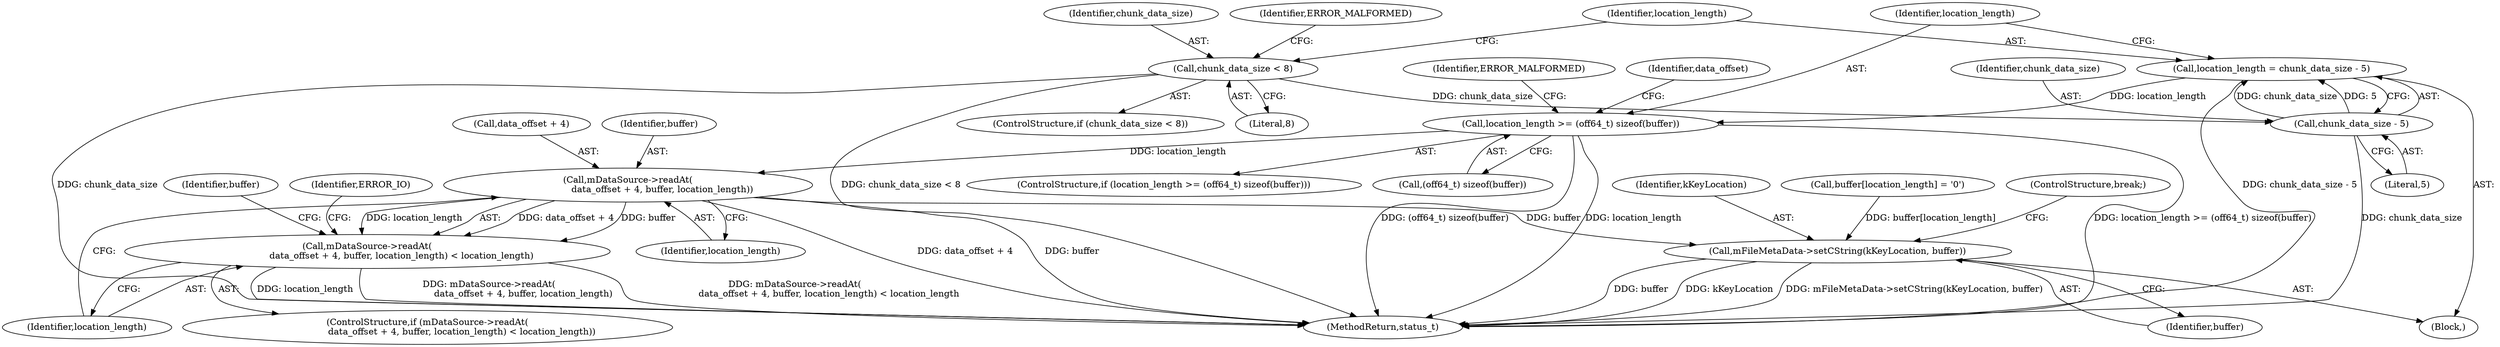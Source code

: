 digraph "0_Android_f4a88c8ed4f8186b3d6e2852993e063fc33ff231@API" {
"1002030" [label="(Call,mDataSource->readAt(\n                        data_offset + 4, buffer, location_length))"];
"1002019" [label="(Call,location_length >= (off64_t) sizeof(buffer))"];
"1002013" [label="(Call,location_length = chunk_data_size - 5)"];
"1002015" [label="(Call,chunk_data_size - 5)"];
"1002005" [label="(Call,chunk_data_size < 8)"];
"1002029" [label="(Call,mDataSource->readAt(\n                        data_offset + 4, buffer, location_length) < location_length)"];
"1002045" [label="(Call,mFileMetaData->setCString(kKeyLocation, buffer))"];
"1002028" [label="(ControlStructure,if (mDataSource->readAt(\n                        data_offset + 4, buffer, location_length) < location_length))"];
"1002019" [label="(Call,location_length >= (off64_t) sizeof(buffer))"];
"1002032" [label="(Identifier,data_offset)"];
"1002007" [label="(Literal,8)"];
"1002013" [label="(Call,location_length = chunk_data_size - 5)"];
"1002015" [label="(Call,chunk_data_size - 5)"];
"1002048" [label="(ControlStructure,break;)"];
"1002020" [label="(Identifier,location_length)"];
"1002042" [label="(Identifier,buffer)"];
"1002006" [label="(Identifier,chunk_data_size)"];
"1002005" [label="(Call,chunk_data_size < 8)"];
"1002036" [label="(Identifier,location_length)"];
"1002034" [label="(Identifier,buffer)"];
"1002021" [label="(Call,(off64_t) sizeof(buffer))"];
"1002018" [label="(ControlStructure,if (location_length >= (off64_t) sizeof(buffer)))"];
"1002039" [label="(Identifier,ERROR_IO)"];
"1002035" [label="(Identifier,location_length)"];
"1002031" [label="(Call,data_offset + 4)"];
"1002016" [label="(Identifier,chunk_data_size)"];
"1002046" [label="(Identifier,kKeyLocation)"];
"1002027" [label="(Identifier,ERROR_MALFORMED)"];
"1002004" [label="(ControlStructure,if (chunk_data_size < 8))"];
"1002045" [label="(Call,mFileMetaData->setCString(kKeyLocation, buffer))"];
"1002029" [label="(Call,mDataSource->readAt(\n                        data_offset + 4, buffer, location_length) < location_length)"];
"1002047" [label="(Identifier,buffer)"];
"1002911" [label="(MethodReturn,status_t)"];
"1001999" [label="(Block,)"];
"1002040" [label="(Call,buffer[location_length] = '\0')"];
"1002010" [label="(Identifier,ERROR_MALFORMED)"];
"1002014" [label="(Identifier,location_length)"];
"1002017" [label="(Literal,5)"];
"1002030" [label="(Call,mDataSource->readAt(\n                        data_offset + 4, buffer, location_length))"];
"1002030" -> "1002029"  [label="AST: "];
"1002030" -> "1002035"  [label="CFG: "];
"1002031" -> "1002030"  [label="AST: "];
"1002034" -> "1002030"  [label="AST: "];
"1002035" -> "1002030"  [label="AST: "];
"1002036" -> "1002030"  [label="CFG: "];
"1002030" -> "1002911"  [label="DDG: buffer"];
"1002030" -> "1002911"  [label="DDG: data_offset + 4"];
"1002030" -> "1002029"  [label="DDG: data_offset + 4"];
"1002030" -> "1002029"  [label="DDG: buffer"];
"1002030" -> "1002029"  [label="DDG: location_length"];
"1002019" -> "1002030"  [label="DDG: location_length"];
"1002030" -> "1002045"  [label="DDG: buffer"];
"1002019" -> "1002018"  [label="AST: "];
"1002019" -> "1002021"  [label="CFG: "];
"1002020" -> "1002019"  [label="AST: "];
"1002021" -> "1002019"  [label="AST: "];
"1002027" -> "1002019"  [label="CFG: "];
"1002032" -> "1002019"  [label="CFG: "];
"1002019" -> "1002911"  [label="DDG: (off64_t) sizeof(buffer)"];
"1002019" -> "1002911"  [label="DDG: location_length"];
"1002019" -> "1002911"  [label="DDG: location_length >= (off64_t) sizeof(buffer)"];
"1002013" -> "1002019"  [label="DDG: location_length"];
"1002013" -> "1001999"  [label="AST: "];
"1002013" -> "1002015"  [label="CFG: "];
"1002014" -> "1002013"  [label="AST: "];
"1002015" -> "1002013"  [label="AST: "];
"1002020" -> "1002013"  [label="CFG: "];
"1002013" -> "1002911"  [label="DDG: chunk_data_size - 5"];
"1002015" -> "1002013"  [label="DDG: chunk_data_size"];
"1002015" -> "1002013"  [label="DDG: 5"];
"1002015" -> "1002017"  [label="CFG: "];
"1002016" -> "1002015"  [label="AST: "];
"1002017" -> "1002015"  [label="AST: "];
"1002015" -> "1002911"  [label="DDG: chunk_data_size"];
"1002005" -> "1002015"  [label="DDG: chunk_data_size"];
"1002005" -> "1002004"  [label="AST: "];
"1002005" -> "1002007"  [label="CFG: "];
"1002006" -> "1002005"  [label="AST: "];
"1002007" -> "1002005"  [label="AST: "];
"1002010" -> "1002005"  [label="CFG: "];
"1002014" -> "1002005"  [label="CFG: "];
"1002005" -> "1002911"  [label="DDG: chunk_data_size"];
"1002005" -> "1002911"  [label="DDG: chunk_data_size < 8"];
"1002029" -> "1002028"  [label="AST: "];
"1002029" -> "1002036"  [label="CFG: "];
"1002036" -> "1002029"  [label="AST: "];
"1002039" -> "1002029"  [label="CFG: "];
"1002042" -> "1002029"  [label="CFG: "];
"1002029" -> "1002911"  [label="DDG: mDataSource->readAt(\n                        data_offset + 4, buffer, location_length) < location_length"];
"1002029" -> "1002911"  [label="DDG: location_length"];
"1002029" -> "1002911"  [label="DDG: mDataSource->readAt(\n                        data_offset + 4, buffer, location_length)"];
"1002045" -> "1001999"  [label="AST: "];
"1002045" -> "1002047"  [label="CFG: "];
"1002046" -> "1002045"  [label="AST: "];
"1002047" -> "1002045"  [label="AST: "];
"1002048" -> "1002045"  [label="CFG: "];
"1002045" -> "1002911"  [label="DDG: kKeyLocation"];
"1002045" -> "1002911"  [label="DDG: mFileMetaData->setCString(kKeyLocation, buffer)"];
"1002045" -> "1002911"  [label="DDG: buffer"];
"1002040" -> "1002045"  [label="DDG: buffer[location_length]"];
}

